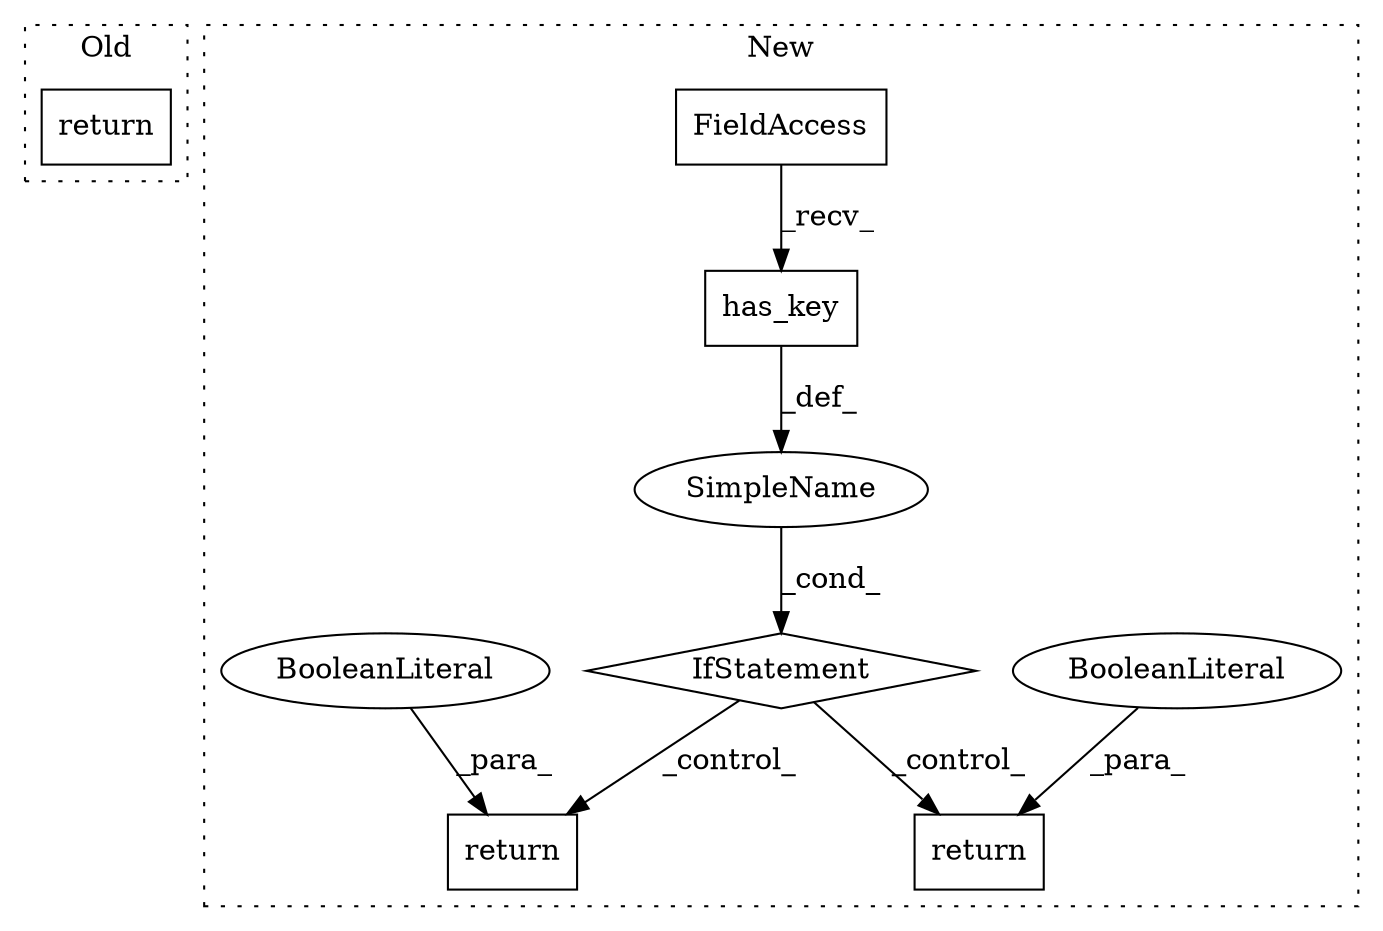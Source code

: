 digraph G {
subgraph cluster0 {
1 [label="return" a="41" s="5217" l="7" shape="box"];
label = "Old";
style="dotted";
}
subgraph cluster1 {
2 [label="has_key" a="32" s="4444,4453" l="8,1" shape="box"];
3 [label="FieldAccess" a="22" s="4434" l="9" shape="box"];
4 [label="IfStatement" a="25" s="4430,4454" l="4,2" shape="diamond"];
5 [label="SimpleName" a="42" s="" l="" shape="ellipse"];
6 [label="return" a="41" s="4464" l="7" shape="box"];
7 [label="BooleanLiteral" a="9" s="4471" l="4" shape="ellipse"];
8 [label="return" a="41" s="4497" l="7" shape="box"];
9 [label="BooleanLiteral" a="9" s="4504" l="5" shape="ellipse"];
label = "New";
style="dotted";
}
2 -> 5 [label="_def_"];
3 -> 2 [label="_recv_"];
4 -> 8 [label="_control_"];
4 -> 6 [label="_control_"];
5 -> 4 [label="_cond_"];
7 -> 6 [label="_para_"];
9 -> 8 [label="_para_"];
}